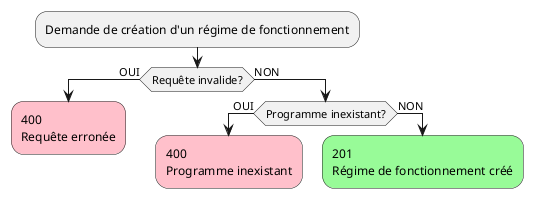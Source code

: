 @startuml diagram_activities_create_choregraphy


:Demande de création d'un régime de fonctionnement;

if(Requête invalide?) then (OUI)
    #Pink:400
    Requête erronée;
    kill
else(NON)
    if(Programme inexistant?) then (OUI)
        #Pink:400
        Programme inexistant;
        kill
    else (NON)
        #palegreen:201
        Régime de fonctionnement créé;
    kill
    endif
    kill
kill
endif

@enduml